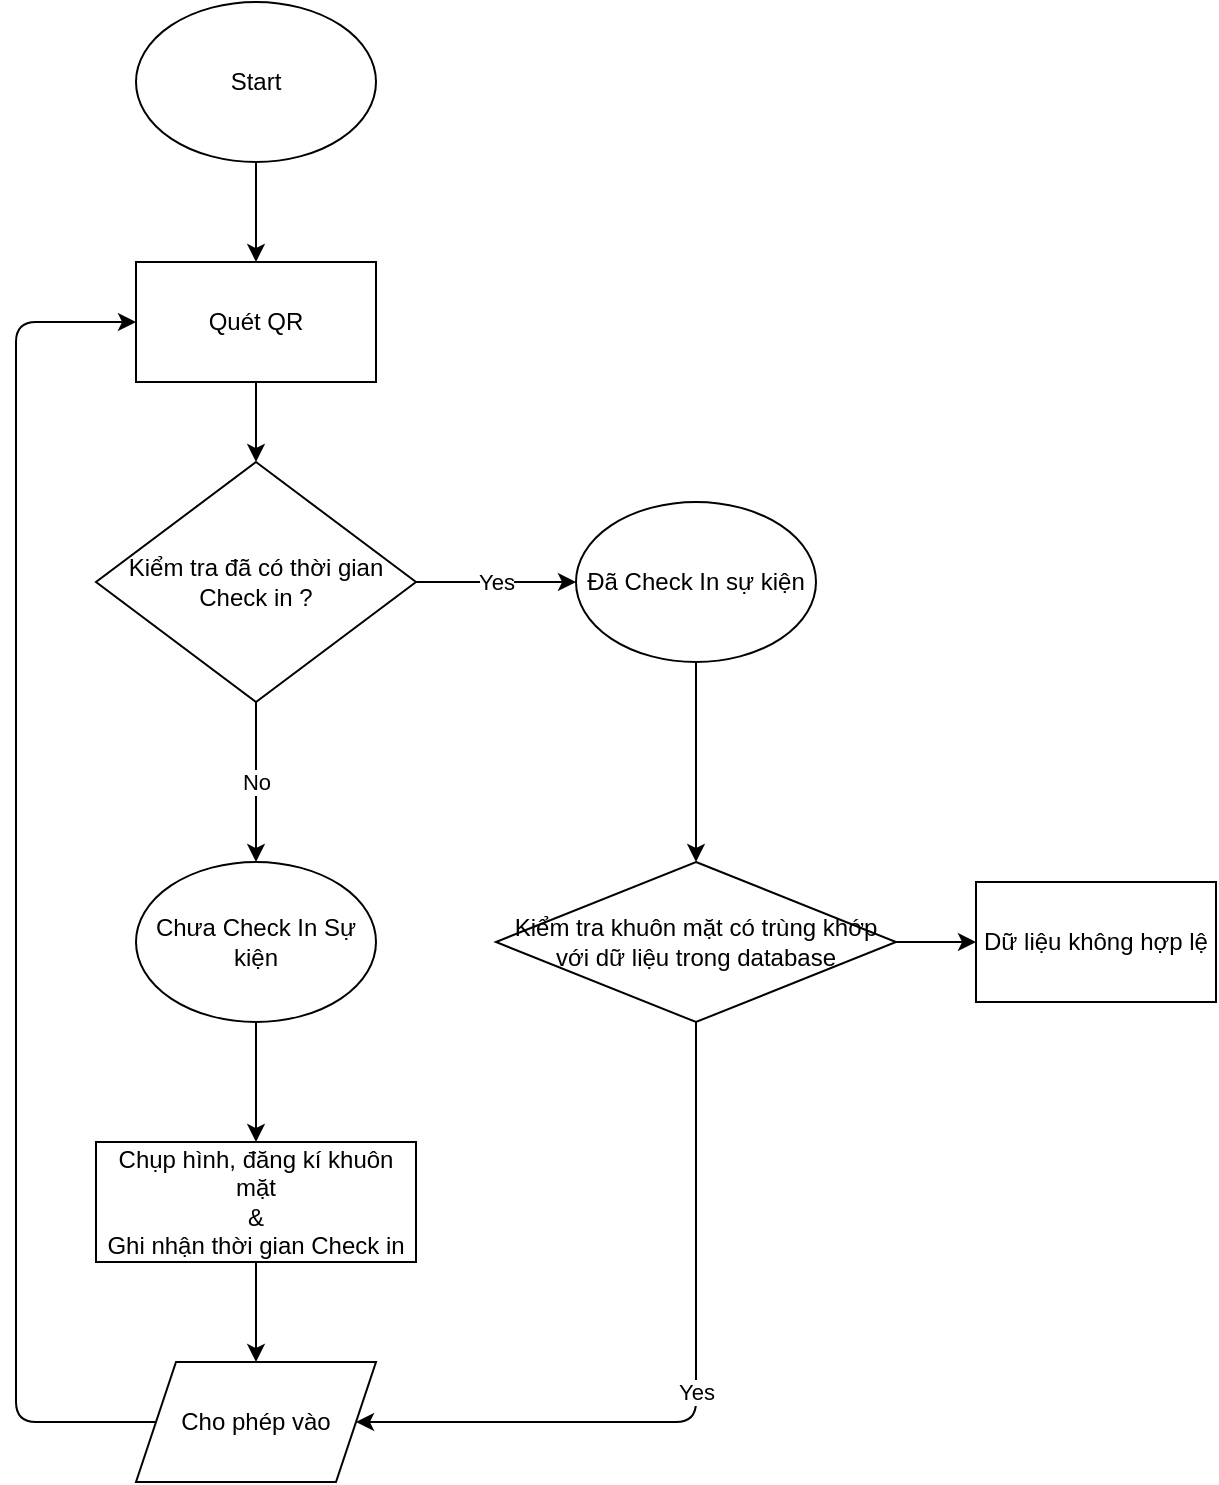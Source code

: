 <mxfile>
    <diagram id="cU-if2TnObcg2_3N-RDJ" name="Page-1">
        <mxGraphModel dx="1060" dy="539" grid="1" gridSize="10" guides="1" tooltips="1" connect="1" arrows="1" fold="1" page="1" pageScale="1" pageWidth="850" pageHeight="1100" background="#ffffff" math="0" shadow="0">
            <root>
                <mxCell id="0"/>
                <mxCell id="1" parent="0"/>
                <mxCell id="4" style="edgeStyle=none;html=1;entryX=0.5;entryY=0;entryDx=0;entryDy=0;" parent="1" source="2" target="3" edge="1">
                    <mxGeometry relative="1" as="geometry"/>
                </mxCell>
                <mxCell id="2" value="Start" style="ellipse;whiteSpace=wrap;html=1;fillColor=default;" parent="1" vertex="1">
                    <mxGeometry x="185" y="180" width="120" height="80" as="geometry"/>
                </mxCell>
                <mxCell id="6" style="edgeStyle=none;html=1;exitX=0.5;exitY=1;exitDx=0;exitDy=0;entryX=0.5;entryY=0;entryDx=0;entryDy=0;" parent="1" source="3" target="5" edge="1">
                    <mxGeometry relative="1" as="geometry"/>
                </mxCell>
                <mxCell id="3" value="Quét QR" style="rounded=0;whiteSpace=wrap;html=1;" parent="1" vertex="1">
                    <mxGeometry x="185" y="310" width="120" height="60" as="geometry"/>
                </mxCell>
                <mxCell id="8" value="No" style="edgeStyle=none;html=1;entryX=0.5;entryY=0;entryDx=0;entryDy=0;" parent="1" source="5" target="7" edge="1">
                    <mxGeometry relative="1" as="geometry"/>
                </mxCell>
                <mxCell id="15" value="Yes" style="edgeStyle=none;html=1;entryX=0;entryY=0.5;entryDx=0;entryDy=0;" parent="1" source="5" target="14" edge="1">
                    <mxGeometry relative="1" as="geometry"/>
                </mxCell>
                <mxCell id="5" value="Kiểm tra đã có thời gian Check in ?" style="rhombus;whiteSpace=wrap;html=1;" parent="1" vertex="1">
                    <mxGeometry x="165" y="410" width="160" height="120" as="geometry"/>
                </mxCell>
                <mxCell id="10" style="edgeStyle=none;html=1;entryX=0.5;entryY=0;entryDx=0;entryDy=0;" parent="1" source="7" target="9" edge="1">
                    <mxGeometry relative="1" as="geometry"/>
                </mxCell>
                <mxCell id="7" value="Chưa Check In Sự kiện" style="ellipse;whiteSpace=wrap;html=1;" parent="1" vertex="1">
                    <mxGeometry x="185" y="610" width="120" height="80" as="geometry"/>
                </mxCell>
                <mxCell id="12" style="edgeStyle=none;html=1;" parent="1" source="9" target="11" edge="1">
                    <mxGeometry relative="1" as="geometry"/>
                </mxCell>
                <mxCell id="9" value="Chụp hình, đăng kí&amp;nbsp;khuôn mặt&lt;br&gt;&amp;amp;&lt;br&gt;Ghi nhận thời gian Check in" style="rounded=0;whiteSpace=wrap;html=1;" parent="1" vertex="1">
                    <mxGeometry x="165" y="750" width="160" height="60" as="geometry"/>
                </mxCell>
                <mxCell id="13" style="edgeStyle=none;html=1;entryX=0;entryY=0.5;entryDx=0;entryDy=0;" parent="1" source="11" target="3" edge="1">
                    <mxGeometry relative="1" as="geometry">
                        <mxPoint x="15" y="350" as="targetPoint"/>
                        <Array as="points">
                            <mxPoint x="125" y="890"/>
                            <mxPoint x="125" y="340"/>
                        </Array>
                    </mxGeometry>
                </mxCell>
                <mxCell id="11" value="Cho phép vào" style="shape=parallelogram;perimeter=parallelogramPerimeter;whiteSpace=wrap;html=1;fixedSize=1;" parent="1" vertex="1">
                    <mxGeometry x="185" y="860" width="120" height="60" as="geometry"/>
                </mxCell>
                <mxCell id="17" style="edgeStyle=none;html=1;entryX=0.5;entryY=0;entryDx=0;entryDy=0;" parent="1" source="14" edge="1">
                    <mxGeometry relative="1" as="geometry">
                        <mxPoint x="465" y="610" as="targetPoint"/>
                    </mxGeometry>
                </mxCell>
                <mxCell id="14" value="Đã Check In sự kiện" style="ellipse;whiteSpace=wrap;html=1;" parent="1" vertex="1">
                    <mxGeometry x="405" y="430" width="120" height="80" as="geometry"/>
                </mxCell>
                <mxCell id="19" value="Yes" style="edgeStyle=none;html=1;entryX=1;entryY=0.5;entryDx=0;entryDy=0;" parent="1" source="18" target="11" edge="1">
                    <mxGeometry relative="1" as="geometry">
                        <Array as="points">
                            <mxPoint x="465" y="890"/>
                        </Array>
                    </mxGeometry>
                </mxCell>
                <mxCell id="21" value="" style="edgeStyle=none;html=1;" parent="1" source="18" target="20" edge="1">
                    <mxGeometry relative="1" as="geometry"/>
                </mxCell>
                <mxCell id="18" value="Kiểm tra khuôn mặt có trùng khớp với dữ liệu trong database" style="rhombus;whiteSpace=wrap;html=1;" parent="1" vertex="1">
                    <mxGeometry x="365" y="610" width="200" height="80" as="geometry"/>
                </mxCell>
                <mxCell id="20" value="Dữ liệu không hợp lệ" style="whiteSpace=wrap;html=1;" parent="1" vertex="1">
                    <mxGeometry x="605" y="620" width="120" height="60" as="geometry"/>
                </mxCell>
            </root>
        </mxGraphModel>
    </diagram>
    <diagram id="yTJChgUouo3ZMtTt2C1R" name="Page-2">
        <mxGraphModel dx="450" dy="539" grid="1" gridSize="10" guides="1" tooltips="1" connect="1" arrows="1" fold="1" page="1" pageScale="1" pageWidth="850" pageHeight="1100" math="0" shadow="0">
            <root>
                <mxCell id="0"/>
                <mxCell id="1" parent="0"/>
            </root>
        </mxGraphModel>
    </diagram>
</mxfile>